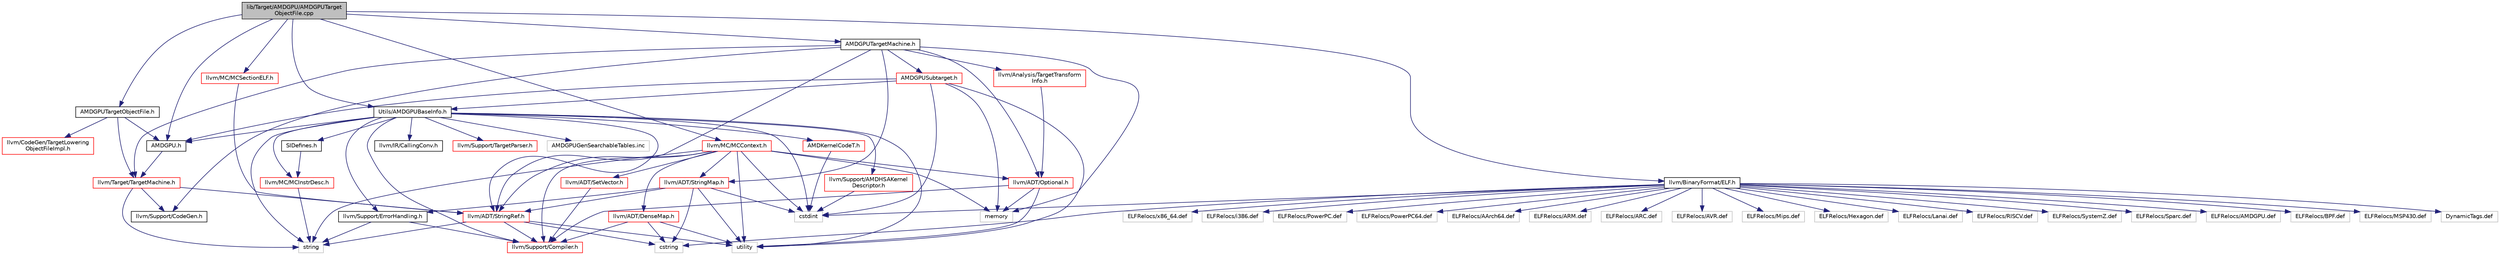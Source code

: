 digraph "lib/Target/AMDGPU/AMDGPUTargetObjectFile.cpp"
{
 // LATEX_PDF_SIZE
  bgcolor="transparent";
  edge [fontname="Helvetica",fontsize="10",labelfontname="Helvetica",labelfontsize="10"];
  node [fontname="Helvetica",fontsize="10",shape="box"];
  Node1 [label="lib/Target/AMDGPU/AMDGPUTarget\lObjectFile.cpp",height=0.2,width=0.4,color="black", fillcolor="grey75", style="filled", fontcolor="black",tooltip=" "];
  Node1 -> Node2 [color="midnightblue",fontsize="10",style="solid",fontname="Helvetica"];
  Node2 [label="AMDGPUTargetObjectFile.h",height=0.2,width=0.4,color="black",URL="$AMDGPUTargetObjectFile_8h.html",tooltip="This file declares the AMDGPU-specific subclass of TargetLoweringObjectFile."];
  Node2 -> Node3 [color="midnightblue",fontsize="10",style="solid",fontname="Helvetica"];
  Node3 [label="AMDGPU.h",height=0.2,width=0.4,color="black",URL="$AMDGPU_8h.html",tooltip=" "];
  Node3 -> Node4 [color="midnightblue",fontsize="10",style="solid",fontname="Helvetica"];
  Node4 [label="llvm/Target/TargetMachine.h",height=0.2,width=0.4,color="red",URL="$llvm_2Target_2TargetMachine_8h.html",tooltip=" "];
  Node4 -> Node5 [color="midnightblue",fontsize="10",style="solid",fontname="Helvetica"];
  Node5 [label="llvm/ADT/StringRef.h",height=0.2,width=0.4,color="red",URL="$StringRef_8h.html",tooltip=" "];
  Node5 -> Node9 [color="midnightblue",fontsize="10",style="solid",fontname="Helvetica"];
  Node9 [label="llvm/Support/Compiler.h",height=0.2,width=0.4,color="red",URL="$Compiler_8h.html",tooltip=" "];
  Node5 -> Node33 [color="midnightblue",fontsize="10",style="solid",fontname="Helvetica"];
  Node33 [label="cstring",height=0.2,width=0.4,color="grey75",tooltip=" "];
  Node5 -> Node37 [color="midnightblue",fontsize="10",style="solid",fontname="Helvetica"];
  Node37 [label="string",height=0.2,width=0.4,color="grey75",tooltip=" "];
  Node5 -> Node15 [color="midnightblue",fontsize="10",style="solid",fontname="Helvetica"];
  Node15 [label="utility",height=0.2,width=0.4,color="grey75",tooltip=" "];
  Node4 -> Node81 [color="midnightblue",fontsize="10",style="solid",fontname="Helvetica"];
  Node81 [label="llvm/Support/CodeGen.h",height=0.2,width=0.4,color="black",URL="$CodeGen_8h.html",tooltip=" "];
  Node4 -> Node37 [color="midnightblue",fontsize="10",style="solid",fontname="Helvetica"];
  Node2 -> Node84 [color="midnightblue",fontsize="10",style="solid",fontname="Helvetica"];
  Node84 [label="llvm/CodeGen/TargetLowering\lObjectFileImpl.h",height=0.2,width=0.4,color="red",URL="$TargetLoweringObjectFileImpl_8h.html",tooltip=" "];
  Node2 -> Node4 [color="midnightblue",fontsize="10",style="solid",fontname="Helvetica"];
  Node1 -> Node3 [color="midnightblue",fontsize="10",style="solid",fontname="Helvetica"];
  Node1 -> Node147 [color="midnightblue",fontsize="10",style="solid",fontname="Helvetica"];
  Node147 [label="AMDGPUTargetMachine.h",height=0.2,width=0.4,color="black",URL="$AMDGPUTargetMachine_8h.html",tooltip="The AMDGPU TargetMachine interface definition for hw codgen targets."];
  Node147 -> Node148 [color="midnightblue",fontsize="10",style="solid",fontname="Helvetica"];
  Node148 [label="AMDGPUSubtarget.h",height=0.2,width=0.4,color="red",URL="$AMDGPUSubtarget_8h.html",tooltip="AMDGPU specific subclass of TargetSubtarget."];
  Node148 -> Node3 [color="midnightblue",fontsize="10",style="solid",fontname="Helvetica"];
  Node148 -> Node278 [color="midnightblue",fontsize="10",style="solid",fontname="Helvetica"];
  Node278 [label="Utils/AMDGPUBaseInfo.h",height=0.2,width=0.4,color="black",URL="$AMDGPUBaseInfo_8h.html",tooltip=" "];
  Node278 -> Node3 [color="midnightblue",fontsize="10",style="solid",fontname="Helvetica"];
  Node278 -> Node279 [color="midnightblue",fontsize="10",style="solid",fontname="Helvetica"];
  Node279 [label="AMDKernelCodeT.h",height=0.2,width=0.4,color="red",URL="$AMDKernelCodeT_8h.html",tooltip=" "];
  Node279 -> Node42 [color="midnightblue",fontsize="10",style="solid",fontname="Helvetica"];
  Node42 [label="cstdint",height=0.2,width=0.4,color="grey75",tooltip=" "];
  Node278 -> Node280 [color="midnightblue",fontsize="10",style="solid",fontname="Helvetica"];
  Node280 [label="SIDefines.h",height=0.2,width=0.4,color="black",URL="$SIDefines_8h.html",tooltip=" "];
  Node280 -> Node202 [color="midnightblue",fontsize="10",style="solid",fontname="Helvetica"];
  Node202 [label="llvm/MC/MCInstrDesc.h",height=0.2,width=0.4,color="red",URL="$MCInstrDesc_8h.html",tooltip=" "];
  Node202 -> Node37 [color="midnightblue",fontsize="10",style="solid",fontname="Helvetica"];
  Node278 -> Node5 [color="midnightblue",fontsize="10",style="solid",fontname="Helvetica"];
  Node278 -> Node125 [color="midnightblue",fontsize="10",style="solid",fontname="Helvetica"];
  Node125 [label="llvm/IR/CallingConv.h",height=0.2,width=0.4,color="black",URL="$CallingConv_8h.html",tooltip=" "];
  Node278 -> Node202 [color="midnightblue",fontsize="10",style="solid",fontname="Helvetica"];
  Node278 -> Node281 [color="midnightblue",fontsize="10",style="solid",fontname="Helvetica"];
  Node281 [label="llvm/Support/AMDHSAKernel\lDescriptor.h",height=0.2,width=0.4,color="red",URL="$AMDHSAKernelDescriptor_8h.html",tooltip="AMDHSA kernel descriptor definitions."];
  Node281 -> Node42 [color="midnightblue",fontsize="10",style="solid",fontname="Helvetica"];
  Node278 -> Node9 [color="midnightblue",fontsize="10",style="solid",fontname="Helvetica"];
  Node278 -> Node36 [color="midnightblue",fontsize="10",style="solid",fontname="Helvetica"];
  Node36 [label="llvm/Support/ErrorHandling.h",height=0.2,width=0.4,color="black",URL="$llvm_2Support_2ErrorHandling_8h.html",tooltip=" "];
  Node36 -> Node9 [color="midnightblue",fontsize="10",style="solid",fontname="Helvetica"];
  Node36 -> Node37 [color="midnightblue",fontsize="10",style="solid",fontname="Helvetica"];
  Node278 -> Node282 [color="midnightblue",fontsize="10",style="solid",fontname="Helvetica"];
  Node282 [label="llvm/Support/TargetParser.h",height=0.2,width=0.4,color="red",URL="$TargetParser_8h.html",tooltip=" "];
  Node278 -> Node42 [color="midnightblue",fontsize="10",style="solid",fontname="Helvetica"];
  Node278 -> Node37 [color="midnightblue",fontsize="10",style="solid",fontname="Helvetica"];
  Node278 -> Node15 [color="midnightblue",fontsize="10",style="solid",fontname="Helvetica"];
  Node278 -> Node290 [color="midnightblue",fontsize="10",style="solid",fontname="Helvetica"];
  Node290 [label="AMDGPUGenSearchableTables.inc",height=0.2,width=0.4,color="grey75",tooltip=" "];
  Node148 -> Node42 [color="midnightblue",fontsize="10",style="solid",fontname="Helvetica"];
  Node148 -> Node17 [color="midnightblue",fontsize="10",style="solid",fontname="Helvetica"];
  Node17 [label="memory",height=0.2,width=0.4,color="grey75",tooltip=" "];
  Node148 -> Node15 [color="midnightblue",fontsize="10",style="solid",fontname="Helvetica"];
  Node147 -> Node7 [color="midnightblue",fontsize="10",style="solid",fontname="Helvetica"];
  Node7 [label="llvm/ADT/Optional.h",height=0.2,width=0.4,color="red",URL="$Optional_8h.html",tooltip=" "];
  Node7 -> Node9 [color="midnightblue",fontsize="10",style="solid",fontname="Helvetica"];
  Node7 -> Node17 [color="midnightblue",fontsize="10",style="solid",fontname="Helvetica"];
  Node7 -> Node15 [color="midnightblue",fontsize="10",style="solid",fontname="Helvetica"];
  Node147 -> Node51 [color="midnightblue",fontsize="10",style="solid",fontname="Helvetica"];
  Node51 [label="llvm/ADT/StringMap.h",height=0.2,width=0.4,color="red",URL="$StringMap_8h.html",tooltip=" "];
  Node51 -> Node5 [color="midnightblue",fontsize="10",style="solid",fontname="Helvetica"];
  Node51 -> Node36 [color="midnightblue",fontsize="10",style="solid",fontname="Helvetica"];
  Node51 -> Node42 [color="midnightblue",fontsize="10",style="solid",fontname="Helvetica"];
  Node51 -> Node33 [color="midnightblue",fontsize="10",style="solid",fontname="Helvetica"];
  Node51 -> Node15 [color="midnightblue",fontsize="10",style="solid",fontname="Helvetica"];
  Node147 -> Node5 [color="midnightblue",fontsize="10",style="solid",fontname="Helvetica"];
  Node147 -> Node306 [color="midnightblue",fontsize="10",style="solid",fontname="Helvetica"];
  Node306 [label="llvm/Analysis/TargetTransform\lInfo.h",height=0.2,width=0.4,color="red",URL="$TargetTransformInfo_8h.html",tooltip="This pass exposes codegen information to IR-level passes."];
  Node306 -> Node7 [color="midnightblue",fontsize="10",style="solid",fontname="Helvetica"];
  Node147 -> Node81 [color="midnightblue",fontsize="10",style="solid",fontname="Helvetica"];
  Node147 -> Node4 [color="midnightblue",fontsize="10",style="solid",fontname="Helvetica"];
  Node147 -> Node17 [color="midnightblue",fontsize="10",style="solid",fontname="Helvetica"];
  Node1 -> Node278 [color="midnightblue",fontsize="10",style="solid",fontname="Helvetica"];
  Node1 -> Node314 [color="midnightblue",fontsize="10",style="solid",fontname="Helvetica"];
  Node314 [label="llvm/BinaryFormat/ELF.h",height=0.2,width=0.4,color="black",URL="$BinaryFormat_2ELF_8h.html",tooltip=" "];
  Node314 -> Node42 [color="midnightblue",fontsize="10",style="solid",fontname="Helvetica"];
  Node314 -> Node33 [color="midnightblue",fontsize="10",style="solid",fontname="Helvetica"];
  Node314 -> Node315 [color="midnightblue",fontsize="10",style="solid",fontname="Helvetica"];
  Node315 [label="ELFRelocs/x86_64.def",height=0.2,width=0.4,color="grey75",tooltip=" "];
  Node314 -> Node316 [color="midnightblue",fontsize="10",style="solid",fontname="Helvetica"];
  Node316 [label="ELFRelocs/i386.def",height=0.2,width=0.4,color="grey75",tooltip=" "];
  Node314 -> Node317 [color="midnightblue",fontsize="10",style="solid",fontname="Helvetica"];
  Node317 [label="ELFRelocs/PowerPC.def",height=0.2,width=0.4,color="grey75",tooltip=" "];
  Node314 -> Node318 [color="midnightblue",fontsize="10",style="solid",fontname="Helvetica"];
  Node318 [label="ELFRelocs/PowerPC64.def",height=0.2,width=0.4,color="grey75",tooltip=" "];
  Node314 -> Node319 [color="midnightblue",fontsize="10",style="solid",fontname="Helvetica"];
  Node319 [label="ELFRelocs/AArch64.def",height=0.2,width=0.4,color="grey75",tooltip=" "];
  Node314 -> Node320 [color="midnightblue",fontsize="10",style="solid",fontname="Helvetica"];
  Node320 [label="ELFRelocs/ARM.def",height=0.2,width=0.4,color="grey75",tooltip=" "];
  Node314 -> Node321 [color="midnightblue",fontsize="10",style="solid",fontname="Helvetica"];
  Node321 [label="ELFRelocs/ARC.def",height=0.2,width=0.4,color="grey75",tooltip=" "];
  Node314 -> Node322 [color="midnightblue",fontsize="10",style="solid",fontname="Helvetica"];
  Node322 [label="ELFRelocs/AVR.def",height=0.2,width=0.4,color="grey75",tooltip=" "];
  Node314 -> Node323 [color="midnightblue",fontsize="10",style="solid",fontname="Helvetica"];
  Node323 [label="ELFRelocs/Mips.def",height=0.2,width=0.4,color="grey75",tooltip=" "];
  Node314 -> Node324 [color="midnightblue",fontsize="10",style="solid",fontname="Helvetica"];
  Node324 [label="ELFRelocs/Hexagon.def",height=0.2,width=0.4,color="grey75",tooltip=" "];
  Node314 -> Node325 [color="midnightblue",fontsize="10",style="solid",fontname="Helvetica"];
  Node325 [label="ELFRelocs/Lanai.def",height=0.2,width=0.4,color="grey75",tooltip=" "];
  Node314 -> Node326 [color="midnightblue",fontsize="10",style="solid",fontname="Helvetica"];
  Node326 [label="ELFRelocs/RISCV.def",height=0.2,width=0.4,color="grey75",tooltip=" "];
  Node314 -> Node327 [color="midnightblue",fontsize="10",style="solid",fontname="Helvetica"];
  Node327 [label="ELFRelocs/SystemZ.def",height=0.2,width=0.4,color="grey75",tooltip=" "];
  Node314 -> Node328 [color="midnightblue",fontsize="10",style="solid",fontname="Helvetica"];
  Node328 [label="ELFRelocs/Sparc.def",height=0.2,width=0.4,color="grey75",tooltip=" "];
  Node314 -> Node329 [color="midnightblue",fontsize="10",style="solid",fontname="Helvetica"];
  Node329 [label="ELFRelocs/AMDGPU.def",height=0.2,width=0.4,color="grey75",tooltip=" "];
  Node314 -> Node330 [color="midnightblue",fontsize="10",style="solid",fontname="Helvetica"];
  Node330 [label="ELFRelocs/BPF.def",height=0.2,width=0.4,color="grey75",tooltip=" "];
  Node314 -> Node331 [color="midnightblue",fontsize="10",style="solid",fontname="Helvetica"];
  Node331 [label="ELFRelocs/MSP430.def",height=0.2,width=0.4,color="grey75",tooltip=" "];
  Node314 -> Node332 [color="midnightblue",fontsize="10",style="solid",fontname="Helvetica"];
  Node332 [label="DynamicTags.def",height=0.2,width=0.4,color="grey75",tooltip=" "];
  Node1 -> Node333 [color="midnightblue",fontsize="10",style="solid",fontname="Helvetica"];
  Node333 [label="llvm/MC/MCContext.h",height=0.2,width=0.4,color="red",URL="$MCContext_8h.html",tooltip=" "];
  Node333 -> Node75 [color="midnightblue",fontsize="10",style="solid",fontname="Helvetica"];
  Node75 [label="llvm/ADT/DenseMap.h",height=0.2,width=0.4,color="red",URL="$DenseMap_8h.html",tooltip=" "];
  Node75 -> Node9 [color="midnightblue",fontsize="10",style="solid",fontname="Helvetica"];
  Node75 -> Node33 [color="midnightblue",fontsize="10",style="solid",fontname="Helvetica"];
  Node75 -> Node15 [color="midnightblue",fontsize="10",style="solid",fontname="Helvetica"];
  Node333 -> Node7 [color="midnightblue",fontsize="10",style="solid",fontname="Helvetica"];
  Node333 -> Node233 [color="midnightblue",fontsize="10",style="solid",fontname="Helvetica"];
  Node233 [label="llvm/ADT/SetVector.h",height=0.2,width=0.4,color="red",URL="$SetVector_8h.html",tooltip=" "];
  Node233 -> Node9 [color="midnightblue",fontsize="10",style="solid",fontname="Helvetica"];
  Node333 -> Node51 [color="midnightblue",fontsize="10",style="solid",fontname="Helvetica"];
  Node333 -> Node5 [color="midnightblue",fontsize="10",style="solid",fontname="Helvetica"];
  Node333 -> Node9 [color="midnightblue",fontsize="10",style="solid",fontname="Helvetica"];
  Node333 -> Node42 [color="midnightblue",fontsize="10",style="solid",fontname="Helvetica"];
  Node333 -> Node17 [color="midnightblue",fontsize="10",style="solid",fontname="Helvetica"];
  Node333 -> Node37 [color="midnightblue",fontsize="10",style="solid",fontname="Helvetica"];
  Node333 -> Node15 [color="midnightblue",fontsize="10",style="solid",fontname="Helvetica"];
  Node1 -> Node343 [color="midnightblue",fontsize="10",style="solid",fontname="Helvetica"];
  Node343 [label="llvm/MC/MCSectionELF.h",height=0.2,width=0.4,color="red",URL="$MCSectionELF_8h.html",tooltip=" "];
  Node343 -> Node5 [color="midnightblue",fontsize="10",style="solid",fontname="Helvetica"];
}
